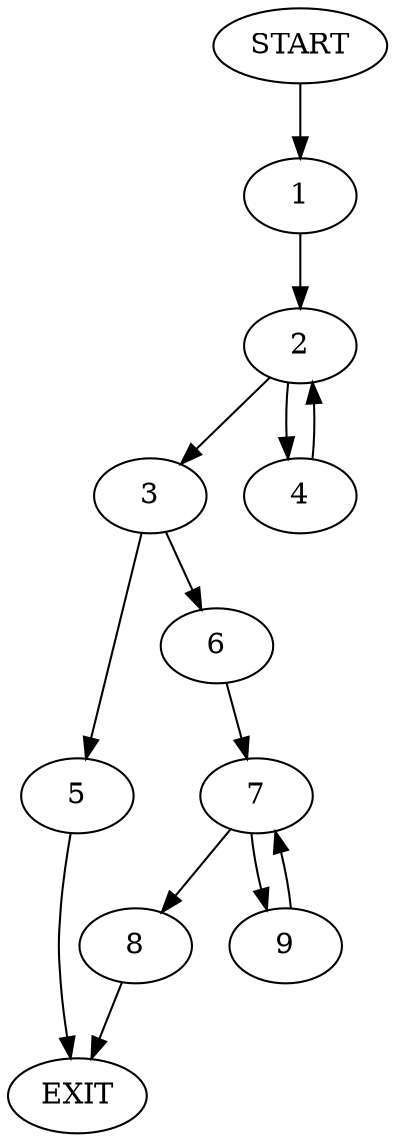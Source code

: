 digraph {
0 [label="START"]
10 [label="EXIT"]
0 -> 1
1 -> 2
2 -> 3
2 -> 4
4 -> 2
3 -> 5
3 -> 6
5 -> 10
6 -> 7
7 -> 8
7 -> 9
9 -> 7
8 -> 10
}
